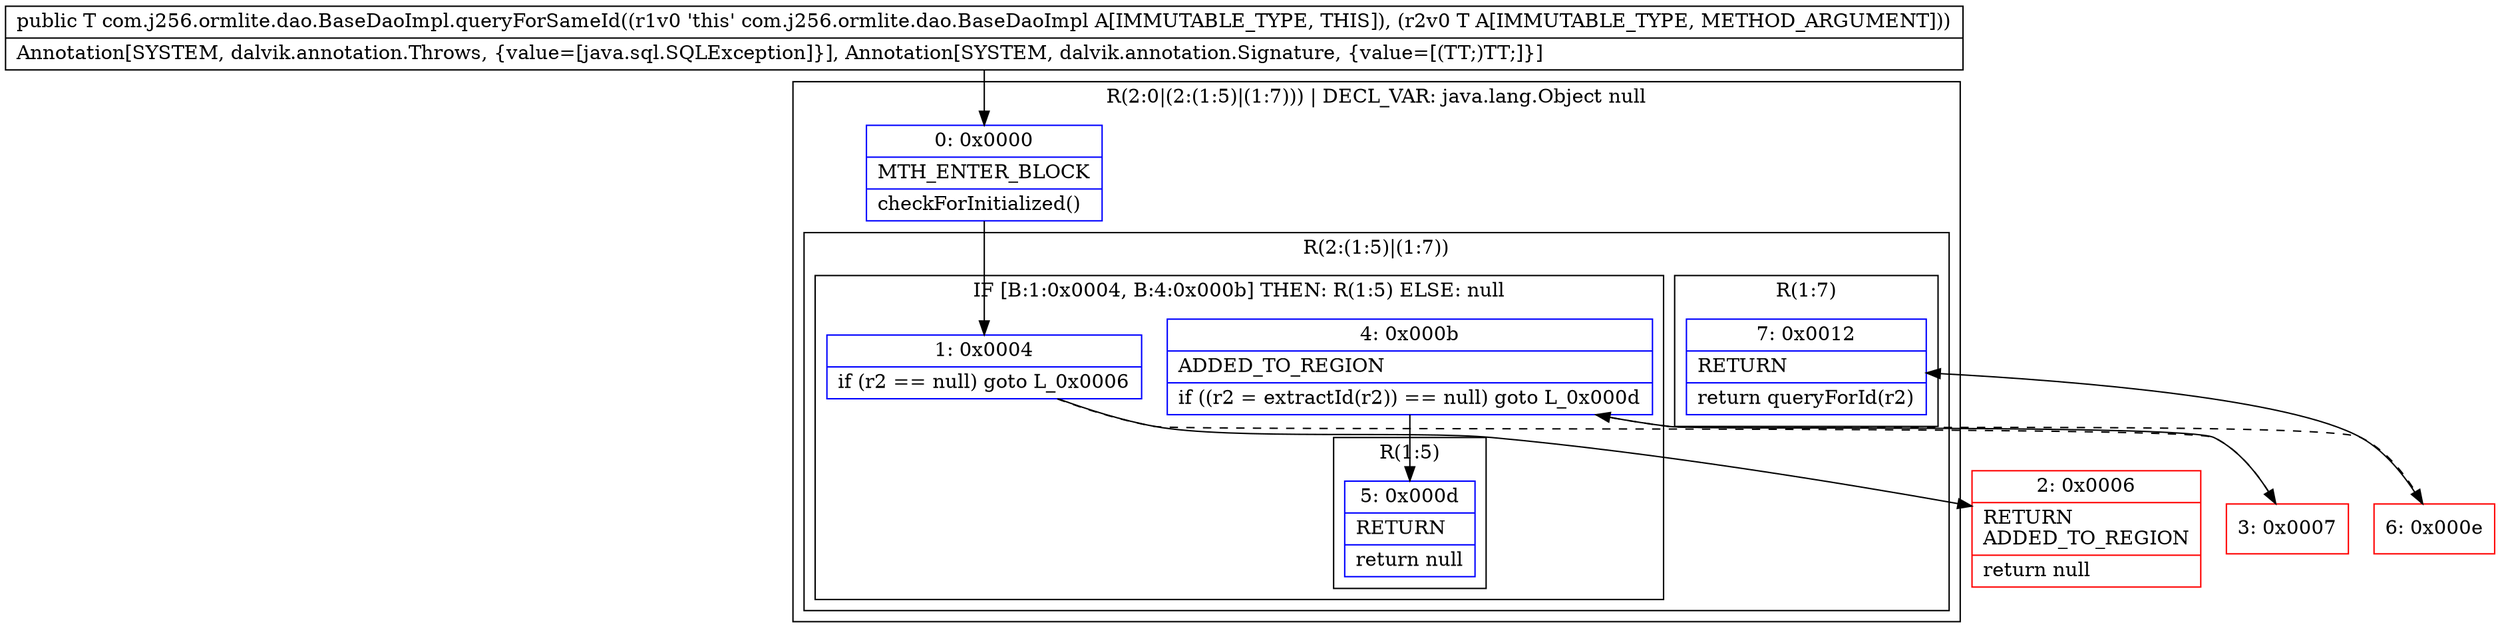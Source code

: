 digraph "CFG forcom.j256.ormlite.dao.BaseDaoImpl.queryForSameId(Ljava\/lang\/Object;)Ljava\/lang\/Object;" {
subgraph cluster_Region_2040286217 {
label = "R(2:0|(2:(1:5)|(1:7))) | DECL_VAR: java.lang.Object null\l";
node [shape=record,color=blue];
Node_0 [shape=record,label="{0\:\ 0x0000|MTH_ENTER_BLOCK\l|checkForInitialized()\l}"];
subgraph cluster_Region_2008405876 {
label = "R(2:(1:5)|(1:7))";
node [shape=record,color=blue];
subgraph cluster_IfRegion_119450857 {
label = "IF [B:1:0x0004, B:4:0x000b] THEN: R(1:5) ELSE: null";
node [shape=record,color=blue];
Node_1 [shape=record,label="{1\:\ 0x0004|if (r2 == null) goto L_0x0006\l}"];
Node_4 [shape=record,label="{4\:\ 0x000b|ADDED_TO_REGION\l|if ((r2 = extractId(r2)) == null) goto L_0x000d\l}"];
subgraph cluster_Region_1649388195 {
label = "R(1:5)";
node [shape=record,color=blue];
Node_5 [shape=record,label="{5\:\ 0x000d|RETURN\l|return null\l}"];
}
}
subgraph cluster_Region_2032688871 {
label = "R(1:7)";
node [shape=record,color=blue];
Node_7 [shape=record,label="{7\:\ 0x0012|RETURN\l|return queryForId(r2)\l}"];
}
}
}
Node_2 [shape=record,color=red,label="{2\:\ 0x0006|RETURN\lADDED_TO_REGION\l|return null\l}"];
Node_3 [shape=record,color=red,label="{3\:\ 0x0007}"];
Node_6 [shape=record,color=red,label="{6\:\ 0x000e}"];
MethodNode[shape=record,label="{public T com.j256.ormlite.dao.BaseDaoImpl.queryForSameId((r1v0 'this' com.j256.ormlite.dao.BaseDaoImpl A[IMMUTABLE_TYPE, THIS]), (r2v0 T A[IMMUTABLE_TYPE, METHOD_ARGUMENT]))  | Annotation[SYSTEM, dalvik.annotation.Throws, \{value=[java.sql.SQLException]\}], Annotation[SYSTEM, dalvik.annotation.Signature, \{value=[(TT;)TT;]\}]\l}"];
MethodNode -> Node_0;
Node_0 -> Node_1;
Node_1 -> Node_2;
Node_1 -> Node_3[style=dashed];
Node_4 -> Node_5;
Node_4 -> Node_6[style=dashed];
Node_3 -> Node_4;
Node_6 -> Node_7;
}

